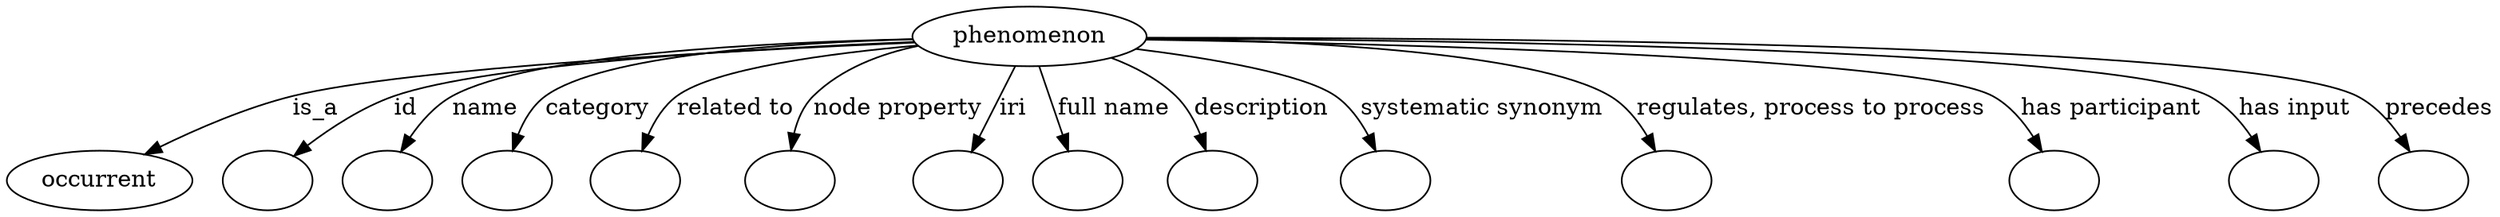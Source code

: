 digraph {
	graph [bb="0,0,1243.5,122"];
	node [label="\N"];
	phenomenon	 [height=0.5,
		label=phenomenon,
		pos="539.49,104",
		width=1.5497];
	occurrent	 [height=0.5,
		pos="43.494,18",
		width=1.2082];
	phenomenon -> occurrent	 [label=is_a,
		lp="177.77,61",
		pos="e,71.405,32.143 484.53,100.68 395.77,94.974 224.85,82.533 165.94,68 136.36,60.701 104.54,47.532 80.751,36.541"];
	id	 [color=black,
		height=0.5,
		label="",
		pos="131.49,18",
		width=0.75];
	phenomenon -> id	 [color=black,
		label=id,
		lp="229.94,61",
		pos="e,150.29,31.021 484.71,100.29 407.53,94.634 270.92,82.916 223.6,68 200.55,60.732 176.62,47.543 158.93,36.536",
		style=solid];
	name	 [color=black,
		height=0.5,
		label="",
		pos="203.49,18",
		width=0.75];
	phenomenon -> name	 [color=black,
		label=name,
		lp="273.65,61",
		pos="e,216.51,34.345 484.27,100.89 414.04,96.258 297.21,86.09 258.18,68 245.1,61.939 232.99,51.606 223.52,41.9",
		style=solid];
	category	 [color=black,
		height=0.5,
		label="",
		pos="275.49,18",
		width=0.75];
	phenomenon -> category	 [color=black,
		label=category,
		lp="329.59,61",
		pos="e,281.49,35.597 484.32,100.91 424.5,96.636 333.75,87.164 305.3,68 296.93,62.36 290.55,53.511 285.89,44.814",
		style=solid];
	"related to"	 [color=black,
		height=0.5,
		label="",
		pos="347.49,18",
		width=0.75];
	phenomenon -> "related to"	 [color=black,
		label="related to",
		lp="394.73,61",
		pos="e,350.58,36.252 486.39,98.325 442.91,92.707 385.79,82.788 368.02,68 361.25,62.367 356.69,54.145 353.62,45.989",
		style=solid];
	"node property"	 [color=black,
		height=0.5,
		label="",
		pos="420.49,18",
		width=0.75];
	phenomenon -> "node property"	 [color=black,
		label="node property",
		lp="470.57,61",
		pos="e,420.19,36.17 493.81,93.607 468.34,86.915 440.04,77.681 431.35,68 425.99,62.026 423.06,54.037 421.51,46.2",
		style=solid];
	iri	 [color=black,
		height=0.5,
		label="",
		pos="492.49,18",
		width=0.75];
	phenomenon -> iri	 [color=black,
		label=iri,
		lp="525.72,61",
		pos="e,501.74,34.919 529.76,86.181 523.07,73.949 514.09,57.519 506.62,43.853",
		style=solid];
	"full name"	 [color=black,
		height=0.5,
		label="",
		pos="564.49,18",
		width=0.75];
	phenomenon -> "full name"	 [color=black,
		label="full name",
		lp="580.12,61",
		pos="e,559.29,35.917 544.8,85.762 548.17,74.168 552.6,58.931 556.4,45.843",
		style=solid];
	description	 [color=black,
		height=0.5,
		label="",
		pos="636.49,18",
		width=0.75];
	phenomenon -> description	 [color=black,
		label=description,
		lp="652.6,61",
		pos="e,630.37,35.911 576.61,90.503 588.47,84.883 600.97,77.431 610.49,68 616.99,61.569 622.21,53.171 626.22,45.1",
		style=solid];
	"systematic synonym"	 [color=black,
		height=0.5,
		label="",
		pos="718.49,18",
		width=0.75];
	phenomenon -> "systematic synonym"	 [color=black,
		label="systematic synonym",
		lp="758.46,61",
		pos="e,711.63,35.771 589.71,95.979 626.24,89.376 671.92,79.29 687.49,68 695.63,62.101 702.09,53.349 706.97,44.809",
		style=solid];
	"regulates, process to process"	 [color=black,
		height=0.5,
		label="",
		pos="855.49,18",
		width=0.75];
	phenomenon -> "regulates, process to process"	 [color=black,
		label="regulates, process to process",
		lp="915.19,61",
		pos="e,847.68,35.261 595.09,102.05 665.67,98.688 782.71,89.919 819.49,68 829.01,62.334 836.71,53.076 842.51,44.058",
		style=solid];
	"has participant"	 [color=black,
		height=0.5,
		label="",
		pos="1037.5,18",
		width=0.75];
	phenomenon -> "has participant"	 [color=black,
		label="has participant",
		lp="1055.5,61",
		pos="e,1028.8,35.491 595,102.15 709.42,97.968 963.73,86.69 998.49,68 1008.6,62.548 1017,53.206 1023.3,44.063",
		style=solid];
	"has input"	 [color=black,
		height=0.5,
		label="",
		pos="1142.5,18",
		width=0.75];
	phenomenon -> "has input"	 [color=black,
		label="has input",
		lp="1145,61",
		pos="e,1133.2,35.084 595.5,102.89 728.63,99.914 1056.2,90.375 1100.5,68 1111.3,62.517 1120.5,52.86 1127.4,43.486",
		style=solid];
	precedes	 [color=black,
		height=0.5,
		label="",
		pos="1216.5,18",
		width=0.75];
	phenomenon -> precedes	 [color=black,
		label=precedes,
		lp="1217,61",
		pos="e,1207.2,35.116 595.29,103.35 740.68,101.32 1123.5,93.562 1174.5,68 1185.4,62.558 1194.5,52.907 1201.4,43.527",
		style=solid];
}
